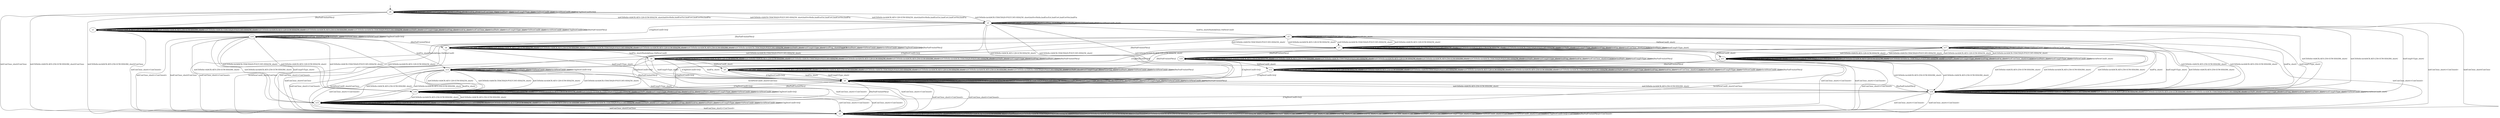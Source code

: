 digraph "../results/kwikModels/kwik-B-sCS-0/learnedModel" {
s0 [label=s0];
s1 [label=s1];
s2 [label=s2];
s3 [label=s3];
s4 [label=s4];
s5 [label=s5];
s6 [label=s6];
s7 [label=s7];
s8 [label=s8];
s9 [label=s9];
s10 [label=s10];
s11 [label=s11];
s12 [label=s12];
s13 [label=s13];
s14 [label=s14];
s15 [label=s15];
s16 [label=s16];
s17 [label=s17];
s18 [label=s18];
s0 -> s0  [label="initPing_short/PingACK "];
s0 -> s3  [label="initConClose_short/ConClose "];
s0 -> s2  [label="initCltHello-vldACK:AES-128-GCM-SHA256_short/initSvrHello,hndEncExt,hndCert,hndCertVer,hndFin "];
s0 -> s3  [label="initCltHello-vldACK:AES-256-GCM-SHA384_short/ConClose "];
s0 -> s2  [label="initCltHello-vldACK:CHACHA20-POLY1305-SHA256_short/initSvrHello,hndEncExt,hndCert,hndCertVer,hndFin "];
s0 -> s2  [label="initCltHello-invldACK:AES-128-GCM-SHA256_short/initSvrHello,hndEncExt,hndCert,hndCertVer,hndFin "];
s0 -> s3  [label="initCltHello-invldACK:AES-256-GCM-SHA384_short/ConClose "];
s0 -> s2  [label="initCltHello-invldACK:CHACHA20-POLY1305-SHA256_short/initSvrHello,hndEncExt,hndCert,hndCertVer,hndFin "];
s0 -> s0  [label="initNoFr_short/ "];
s0 -> s0  [label="initUnxpFrType_short/ "];
s0 -> s0  [label="hndPing_short/ "];
s0 -> s0  [label="hndFin_short/ "];
s0 -> s0  [label="hndConClose_short/ "];
s0 -> s0  [label="hndNoFr_short/ "];
s0 -> s0  [label="hndUnxpFrType_short/ "];
s0 -> s0  [label="VldNewConID_short/ "];
s0 -> s0  [label="InvldNewConID_short/ "];
s0 -> s0  [label="[ChgDestConID-Ori]/ "];
s0 -> s1  [label="[RmPadFrmInitPkts]/ "];
s1 -> s1  [label="initPing_short/ "];
s1 -> s3  [label="initConClose_short/<ConClosed> "];
s1 -> s1  [label="initCltHello-vldACK:AES-128-GCM-SHA256_short/ "];
s1 -> s1  [label="initCltHello-vldACK:AES-256-GCM-SHA384_short/ "];
s1 -> s1  [label="initCltHello-vldACK:CHACHA20-POLY1305-SHA256_short/ "];
s1 -> s1  [label="initCltHello-invldACK:AES-128-GCM-SHA256_short/ "];
s1 -> s1  [label="initCltHello-invldACK:AES-256-GCM-SHA384_short/ "];
s1 -> s1  [label="initCltHello-invldACK:CHACHA20-POLY1305-SHA256_short/ "];
s1 -> s1  [label="initNoFr_short/ "];
s1 -> s1  [label="initUnxpFrType_short/ "];
s1 -> s1  [label="hndPing_short/ "];
s1 -> s1  [label="hndFin_short/ "];
s1 -> s1  [label="hndConClose_short/ "];
s1 -> s1  [label="hndNoFr_short/ "];
s1 -> s1  [label="hndUnxpFrType_short/ "];
s1 -> s1  [label="VldNewConID_short/ "];
s1 -> s1  [label="InvldNewConID_short/ "];
s1 -> s1  [label="[ChgDestConID-Ori]/ "];
s1 -> s1  [label="[RmPadFrmInitPkts]/ "];
s2 -> s2  [label="initPing_short/ "];
s2 -> s3  [label="initConClose_short/<ConClosed> "];
s2 -> s6  [label="initCltHello-vldACK:AES-128-GCM-SHA256_short/ "];
s2 -> s18  [label="initCltHello-vldACK:AES-256-GCM-SHA384_short/ "];
s2 -> s6  [label="initCltHello-vldACK:CHACHA20-POLY1305-SHA256_short/ "];
s2 -> s6  [label="initCltHello-invldACK:AES-128-GCM-SHA256_short/ "];
s2 -> s18  [label="initCltHello-invldACK:AES-256-GCM-SHA384_short/ "];
s2 -> s6  [label="initCltHello-invldACK:CHACHA20-POLY1305-SHA256_short/ "];
s2 -> s2  [label="initNoFr_short/ "];
s2 -> s2  [label="initUnxpFrType_short/ "];
s2 -> s2  [label="hndPing_short/PingACK "];
s2 -> s5  [label="hndFin_short/HndshkDone,VldNewConID "];
s2 -> s3  [label="hndConClose_short/ConClose "];
s2 -> s2  [label="hndNoFr_short/ "];
s2 -> s18  [label="hndUnxpFrType_short/ "];
s2 -> s2  [label="VldNewConID_short/ "];
s2 -> s2  [label="InvldNewConID_short/ "];
s2 -> s14  [label="[ChgDestConID-Ori]/ "];
s2 -> s4  [label="[RmPadFrmInitPkts]/ "];
s3 -> s3  [label="initPing_short/<ConClosed> "];
s3 -> s3  [label="initConClose_short/<ConClosed> "];
s3 -> s3  [label="initCltHello-vldACK:AES-128-GCM-SHA256_short/<ConClosed> "];
s3 -> s3  [label="initCltHello-vldACK:AES-256-GCM-SHA384_short/<ConClosed> "];
s3 -> s3  [label="initCltHello-vldACK:CHACHA20-POLY1305-SHA256_short/<ConClosed> "];
s3 -> s3  [label="initCltHello-invldACK:AES-128-GCM-SHA256_short/<ConClosed> "];
s3 -> s3  [label="initCltHello-invldACK:AES-256-GCM-SHA384_short/<ConClosed> "];
s3 -> s3  [label="initCltHello-invldACK:CHACHA20-POLY1305-SHA256_short/<ConClosed> "];
s3 -> s3  [label="initNoFr_short/<ConClosed> "];
s3 -> s3  [label="initUnxpFrType_short/<ConClosed> "];
s3 -> s3  [label="hndPing_short/<ConClosed> "];
s3 -> s3  [label="hndFin_short/<ConClosed> "];
s3 -> s3  [label="hndConClose_short/<ConClosed> "];
s3 -> s3  [label="hndNoFr_short/<ConClosed> "];
s3 -> s3  [label="hndUnxpFrType_short/<ConClosed> "];
s3 -> s3  [label="VldNewConID_short/<ConClosed> "];
s3 -> s3  [label="InvldNewConID_short/<ConClosed> "];
s3 -> s3  [label="[ChgDestConID-Ori]/<ConClosed> "];
s3 -> s3  [label="[RmPadFrmInitPkts]/<ConClosed> "];
s4 -> s4  [label="initPing_short/ "];
s4 -> s4  [label="initConClose_short/<ConAct> "];
s4 -> s4  [label="initCltHello-vldACK:AES-128-GCM-SHA256_short/ "];
s4 -> s4  [label="initCltHello-vldACK:AES-256-GCM-SHA384_short/ "];
s4 -> s4  [label="initCltHello-vldACK:CHACHA20-POLY1305-SHA256_short/ "];
s4 -> s4  [label="initCltHello-invldACK:AES-128-GCM-SHA256_short/ "];
s4 -> s4  [label="initCltHello-invldACK:AES-256-GCM-SHA384_short/ "];
s4 -> s4  [label="initCltHello-invldACK:CHACHA20-POLY1305-SHA256_short/ "];
s4 -> s4  [label="initNoFr_short/ "];
s4 -> s4  [label="initUnxpFrType_short/ "];
s4 -> s4  [label="hndPing_short/PingACK "];
s4 -> s8  [label="hndFin_short/HndshkDone,VldNewConID "];
s4 -> s3  [label="hndConClose_short/ConClose "];
s4 -> s4  [label="hndNoFr_short/ "];
s4 -> s6  [label="hndUnxpFrType_short/ "];
s4 -> s4  [label="VldNewConID_short/ "];
s4 -> s4  [label="InvldNewConID_short/ "];
s4 -> s4  [label="[ChgDestConID-Ori]/ "];
s4 -> s4  [label="[RmPadFrmInitPkts]/ "];
s5 -> s5  [label="initPing_short/ "];
s5 -> s3  [label="initConClose_short/<ConClosed> "];
s5 -> s7  [label="initCltHello-vldACK:AES-128-GCM-SHA256_short/ "];
s5 -> s18  [label="initCltHello-vldACK:AES-256-GCM-SHA384_short/ "];
s5 -> s7  [label="initCltHello-vldACK:CHACHA20-POLY1305-SHA256_short/ "];
s5 -> s7  [label="initCltHello-invldACK:AES-128-GCM-SHA256_short/ "];
s5 -> s18  [label="initCltHello-invldACK:AES-256-GCM-SHA384_short/ "];
s5 -> s7  [label="initCltHello-invldACK:CHACHA20-POLY1305-SHA256_short/ "];
s5 -> s5  [label="initNoFr_short/ "];
s5 -> s5  [label="initUnxpFrType_short/ "];
s5 -> s5  [label="hndPing_short/ "];
s5 -> s18  [label="hndFin_short/ "];
s5 -> s3  [label="hndConClose_short/<ConClosed> "];
s5 -> s5  [label="hndNoFr_short/ "];
s5 -> s18  [label="hndUnxpFrType_short/ "];
s5 -> s17  [label="VldNewConID_short/ "];
s5 -> s3  [label="InvldNewConID_short/ConClose "];
s5 -> s13  [label="[ChgDestConID-Ori]/ "];
s5 -> s8  [label="[RmPadFrmInitPkts]/ "];
s6 -> s6  [label="initPing_short/ "];
s6 -> s3  [label="initConClose_short/<ConClosed> "];
s6 -> s6  [label="initCltHello-vldACK:AES-128-GCM-SHA256_short/ "];
s6 -> s18  [label="initCltHello-vldACK:AES-256-GCM-SHA384_short/ "];
s6 -> s6  [label="initCltHello-vldACK:CHACHA20-POLY1305-SHA256_short/ "];
s6 -> s6  [label="initCltHello-invldACK:AES-128-GCM-SHA256_short/ "];
s6 -> s18  [label="initCltHello-invldACK:AES-256-GCM-SHA384_short/ "];
s6 -> s6  [label="initCltHello-invldACK:CHACHA20-POLY1305-SHA256_short/ "];
s6 -> s6  [label="initNoFr_short/ "];
s6 -> s6  [label="initUnxpFrType_short/ "];
s6 -> s6  [label="hndPing_short/ "];
s6 -> s6  [label="hndFin_short/ "];
s6 -> s3  [label="hndConClose_short/<ConClosed> "];
s6 -> s6  [label="hndNoFr_short/ "];
s6 -> s6  [label="hndUnxpFrType_short/ "];
s6 -> s6  [label="VldNewConID_short/ "];
s6 -> s6  [label="InvldNewConID_short/ "];
s6 -> s16  [label="[ChgDestConID-Ori]/ "];
s6 -> s6  [label="[RmPadFrmInitPkts]/ "];
s7 -> s7  [label="initPing_short/ "];
s7 -> s3  [label="initConClose_short/<ConClosed> "];
s7 -> s7  [label="initCltHello-vldACK:AES-128-GCM-SHA256_short/ "];
s7 -> s18  [label="initCltHello-vldACK:AES-256-GCM-SHA384_short/ "];
s7 -> s7  [label="initCltHello-vldACK:CHACHA20-POLY1305-SHA256_short/ "];
s7 -> s7  [label="initCltHello-invldACK:AES-128-GCM-SHA256_short/ "];
s7 -> s18  [label="initCltHello-invldACK:AES-256-GCM-SHA384_short/ "];
s7 -> s7  [label="initCltHello-invldACK:CHACHA20-POLY1305-SHA256_short/ "];
s7 -> s7  [label="initNoFr_short/ "];
s7 -> s7  [label="initUnxpFrType_short/ "];
s7 -> s7  [label="hndPing_short/ "];
s7 -> s7  [label="hndFin_short/ "];
s7 -> s7  [label="hndConClose_short/<ConAct> "];
s7 -> s7  [label="hndNoFr_short/ "];
s7 -> s7  [label="hndUnxpFrType_short/ "];
s7 -> s11  [label="VldNewConID_short/ "];
s7 -> s3  [label="InvldNewConID_short/ConClose "];
s7 -> s16  [label="[ChgDestConID-Ori]/ "];
s7 -> s10  [label="[RmPadFrmInitPkts]/ "];
s8 -> s8  [label="initPing_short/ "];
s8 -> s8  [label="initConClose_short/<ConAct> "];
s8 -> s8  [label="initCltHello-vldACK:AES-128-GCM-SHA256_short/ "];
s8 -> s8  [label="initCltHello-vldACK:AES-256-GCM-SHA384_short/ "];
s8 -> s8  [label="initCltHello-vldACK:CHACHA20-POLY1305-SHA256_short/ "];
s8 -> s8  [label="initCltHello-invldACK:AES-128-GCM-SHA256_short/ "];
s8 -> s8  [label="initCltHello-invldACK:AES-256-GCM-SHA384_short/ "];
s8 -> s8  [label="initCltHello-invldACK:CHACHA20-POLY1305-SHA256_short/ "];
s8 -> s8  [label="initNoFr_short/ "];
s8 -> s8  [label="initUnxpFrType_short/ "];
s8 -> s8  [label="hndPing_short/ "];
s8 -> s6  [label="hndFin_short/ "];
s8 -> s3  [label="hndConClose_short/<ConClosed> "];
s8 -> s8  [label="hndNoFr_short/ "];
s8 -> s6  [label="hndUnxpFrType_short/ "];
s8 -> s9  [label="VldNewConID_short/ "];
s8 -> s3  [label="InvldNewConID_short/ConClose "];
s8 -> s6  [label="[ChgDestConID-Ori]/ "];
s8 -> s8  [label="[RmPadFrmInitPkts]/ "];
s9 -> s9  [label="initPing_short/ "];
s9 -> s9  [label="initConClose_short/<ConAct> "];
s9 -> s9  [label="initCltHello-vldACK:AES-128-GCM-SHA256_short/ "];
s9 -> s9  [label="initCltHello-vldACK:AES-256-GCM-SHA384_short/ "];
s9 -> s9  [label="initCltHello-vldACK:CHACHA20-POLY1305-SHA256_short/ "];
s9 -> s9  [label="initCltHello-invldACK:AES-128-GCM-SHA256_short/ "];
s9 -> s9  [label="initCltHello-invldACK:AES-256-GCM-SHA384_short/ "];
s9 -> s9  [label="initCltHello-invldACK:CHACHA20-POLY1305-SHA256_short/ "];
s9 -> s9  [label="initNoFr_short/ "];
s9 -> s9  [label="initUnxpFrType_short/ "];
s9 -> s9  [label="hndPing_short/ "];
s9 -> s6  [label="hndFin_short/ "];
s9 -> s3  [label="hndConClose_short/<ConClosed> "];
s9 -> s9  [label="hndNoFr_short/ "];
s9 -> s6  [label="hndUnxpFrType_short/ "];
s9 -> s9  [label="VldNewConID_short/ "];
s9 -> s9  [label="InvldNewConID_short/ "];
s9 -> s6  [label="[ChgDestConID-Ori]/ "];
s9 -> s9  [label="[RmPadFrmInitPkts]/ "];
s10 -> s10  [label="initPing_short/ "];
s10 -> s10  [label="initConClose_short/<ConAct> "];
s10 -> s10  [label="initCltHello-vldACK:AES-128-GCM-SHA256_short/ "];
s10 -> s10  [label="initCltHello-vldACK:AES-256-GCM-SHA384_short/ "];
s10 -> s10  [label="initCltHello-vldACK:CHACHA20-POLY1305-SHA256_short/ "];
s10 -> s10  [label="initCltHello-invldACK:AES-128-GCM-SHA256_short/ "];
s10 -> s10  [label="initCltHello-invldACK:AES-256-GCM-SHA384_short/ "];
s10 -> s10  [label="initCltHello-invldACK:CHACHA20-POLY1305-SHA256_short/ "];
s10 -> s10  [label="initNoFr_short/ "];
s10 -> s10  [label="initUnxpFrType_short/ "];
s10 -> s10  [label="hndPing_short/ "];
s10 -> s10  [label="hndFin_short/ "];
s10 -> s10  [label="hndConClose_short/<ConAct> "];
s10 -> s10  [label="hndNoFr_short/ "];
s10 -> s10  [label="hndUnxpFrType_short/ "];
s10 -> s12  [label="VldNewConID_short/ "];
s10 -> s3  [label="InvldNewConID_short/ConClose "];
s10 -> s6  [label="[ChgDestConID-Ori]/ "];
s10 -> s10  [label="[RmPadFrmInitPkts]/ "];
s11 -> s11  [label="initPing_short/ "];
s11 -> s3  [label="initConClose_short/<ConClosed> "];
s11 -> s11  [label="initCltHello-vldACK:AES-128-GCM-SHA256_short/ "];
s11 -> s18  [label="initCltHello-vldACK:AES-256-GCM-SHA384_short/ "];
s11 -> s11  [label="initCltHello-vldACK:CHACHA20-POLY1305-SHA256_short/ "];
s11 -> s11  [label="initCltHello-invldACK:AES-128-GCM-SHA256_short/ "];
s11 -> s18  [label="initCltHello-invldACK:AES-256-GCM-SHA384_short/ "];
s11 -> s11  [label="initCltHello-invldACK:CHACHA20-POLY1305-SHA256_short/ "];
s11 -> s11  [label="initNoFr_short/ "];
s11 -> s11  [label="initUnxpFrType_short/ "];
s11 -> s11  [label="hndPing_short/ "];
s11 -> s11  [label="hndFin_short/ "];
s11 -> s11  [label="hndConClose_short/<ConAct> "];
s11 -> s11  [label="hndNoFr_short/ "];
s11 -> s11  [label="hndUnxpFrType_short/ "];
s11 -> s11  [label="VldNewConID_short/ "];
s11 -> s11  [label="InvldNewConID_short/ "];
s11 -> s16  [label="[ChgDestConID-Ori]/ "];
s11 -> s12  [label="[RmPadFrmInitPkts]/ "];
s12 -> s12  [label="initPing_short/ "];
s12 -> s12  [label="initConClose_short/<ConAct> "];
s12 -> s12  [label="initCltHello-vldACK:AES-128-GCM-SHA256_short/ "];
s12 -> s12  [label="initCltHello-vldACK:AES-256-GCM-SHA384_short/ "];
s12 -> s12  [label="initCltHello-vldACK:CHACHA20-POLY1305-SHA256_short/ "];
s12 -> s12  [label="initCltHello-invldACK:AES-128-GCM-SHA256_short/ "];
s12 -> s12  [label="initCltHello-invldACK:AES-256-GCM-SHA384_short/ "];
s12 -> s12  [label="initCltHello-invldACK:CHACHA20-POLY1305-SHA256_short/ "];
s12 -> s12  [label="initNoFr_short/ "];
s12 -> s12  [label="initUnxpFrType_short/ "];
s12 -> s12  [label="hndPing_short/ "];
s12 -> s12  [label="hndFin_short/ "];
s12 -> s12  [label="hndConClose_short/<ConAct> "];
s12 -> s12  [label="hndNoFr_short/ "];
s12 -> s12  [label="hndUnxpFrType_short/ "];
s12 -> s12  [label="VldNewConID_short/ "];
s12 -> s12  [label="InvldNewConID_short/ "];
s12 -> s6  [label="[ChgDestConID-Ori]/ "];
s12 -> s12  [label="[RmPadFrmInitPkts]/ "];
s13 -> s13  [label="initPing_short/ "];
s13 -> s3  [label="initConClose_short/<ConClosed> "];
s13 -> s16  [label="initCltHello-vldACK:AES-128-GCM-SHA256_short/ "];
s13 -> s15  [label="initCltHello-vldACK:AES-256-GCM-SHA384_short/ "];
s13 -> s16  [label="initCltHello-vldACK:CHACHA20-POLY1305-SHA256_short/ "];
s13 -> s16  [label="initCltHello-invldACK:AES-128-GCM-SHA256_short/ "];
s13 -> s15  [label="initCltHello-invldACK:AES-256-GCM-SHA384_short/ "];
s13 -> s16  [label="initCltHello-invldACK:CHACHA20-POLY1305-SHA256_short/ "];
s13 -> s13  [label="initNoFr_short/ "];
s13 -> s13  [label="initUnxpFrType_short/ "];
s13 -> s13  [label="hndPing_short/ "];
s13 -> s15  [label="hndFin_short/ "];
s13 -> s3  [label="hndConClose_short/<ConClosed> "];
s13 -> s13  [label="hndNoFr_short/ "];
s13 -> s15  [label="hndUnxpFrType_short/ "];
s13 -> s13  [label="VldNewConID_short/ "];
s13 -> s13  [label="InvldNewConID_short/ "];
s13 -> s13  [label="[ChgDestConID-Ori]/ "];
s13 -> s6  [label="[RmPadFrmInitPkts]/ "];
s14 -> s14  [label="initPing_short/ "];
s14 -> s3  [label="initConClose_short/<ConClosed> "];
s14 -> s16  [label="initCltHello-vldACK:AES-128-GCM-SHA256_short/ "];
s14 -> s15  [label="initCltHello-vldACK:AES-256-GCM-SHA384_short/ "];
s14 -> s16  [label="initCltHello-vldACK:CHACHA20-POLY1305-SHA256_short/ "];
s14 -> s16  [label="initCltHello-invldACK:AES-128-GCM-SHA256_short/ "];
s14 -> s15  [label="initCltHello-invldACK:AES-256-GCM-SHA384_short/ "];
s14 -> s16  [label="initCltHello-invldACK:CHACHA20-POLY1305-SHA256_short/ "];
s14 -> s14  [label="initNoFr_short/ "];
s14 -> s14  [label="initUnxpFrType_short/ "];
s14 -> s14  [label="hndPing_short/PingACK "];
s14 -> s13  [label="hndFin_short/HndshkDone,VldNewConID "];
s14 -> s3  [label="hndConClose_short/ConClose "];
s14 -> s14  [label="hndNoFr_short/ "];
s14 -> s15  [label="hndUnxpFrType_short/ "];
s14 -> s14  [label="VldNewConID_short/ "];
s14 -> s14  [label="InvldNewConID_short/ "];
s14 -> s14  [label="[ChgDestConID-Ori]/ "];
s14 -> s4  [label="[RmPadFrmInitPkts]/ "];
s15 -> s15  [label="initPing_short/PingACK "];
s15 -> s3  [label="initConClose_short/ConClose "];
s15 -> s15  [label="initCltHello-vldACK:AES-128-GCM-SHA256_short/ "];
s15 -> s15  [label="initCltHello-vldACK:AES-256-GCM-SHA384_short/ "];
s15 -> s15  [label="initCltHello-vldACK:CHACHA20-POLY1305-SHA256_short/ "];
s15 -> s15  [label="initCltHello-invldACK:AES-128-GCM-SHA256_short/ "];
s15 -> s15  [label="initCltHello-invldACK:AES-256-GCM-SHA384_short/ "];
s15 -> s15  [label="initCltHello-invldACK:CHACHA20-POLY1305-SHA256_short/ "];
s15 -> s15  [label="initNoFr_short/ "];
s15 -> s15  [label="initUnxpFrType_short/ "];
s15 -> s15  [label="hndPing_short/ "];
s15 -> s15  [label="hndFin_short/ "];
s15 -> s3  [label="hndConClose_short/<ConClosed> "];
s15 -> s15  [label="hndNoFr_short/ "];
s15 -> s15  [label="hndUnxpFrType_short/ "];
s15 -> s15  [label="VldNewConID_short/ "];
s15 -> s15  [label="InvldNewConID_short/ "];
s15 -> s15  [label="[ChgDestConID-Ori]/ "];
s15 -> s6  [label="[RmPadFrmInitPkts]/ "];
s16 -> s16  [label="initPing_short/ "];
s16 -> s3  [label="initConClose_short/<ConClosed> "];
s16 -> s16  [label="initCltHello-vldACK:AES-128-GCM-SHA256_short/ "];
s16 -> s15  [label="initCltHello-vldACK:AES-256-GCM-SHA384_short/ "];
s16 -> s16  [label="initCltHello-vldACK:CHACHA20-POLY1305-SHA256_short/ "];
s16 -> s16  [label="initCltHello-invldACK:AES-128-GCM-SHA256_short/ "];
s16 -> s15  [label="initCltHello-invldACK:AES-256-GCM-SHA384_short/ "];
s16 -> s16  [label="initCltHello-invldACK:CHACHA20-POLY1305-SHA256_short/ "];
s16 -> s16  [label="initNoFr_short/ "];
s16 -> s16  [label="initUnxpFrType_short/ "];
s16 -> s16  [label="hndPing_short/ "];
s16 -> s16  [label="hndFin_short/ "];
s16 -> s3  [label="hndConClose_short/<ConClosed> "];
s16 -> s16  [label="hndNoFr_short/ "];
s16 -> s16  [label="hndUnxpFrType_short/ "];
s16 -> s16  [label="VldNewConID_short/ "];
s16 -> s16  [label="InvldNewConID_short/ "];
s16 -> s16  [label="[ChgDestConID-Ori]/ "];
s16 -> s6  [label="[RmPadFrmInitPkts]/ "];
s17 -> s17  [label="initPing_short/ "];
s17 -> s3  [label="initConClose_short/<ConClosed> "];
s17 -> s11  [label="initCltHello-vldACK:AES-128-GCM-SHA256_short/ "];
s17 -> s18  [label="initCltHello-vldACK:AES-256-GCM-SHA384_short/ "];
s17 -> s11  [label="initCltHello-vldACK:CHACHA20-POLY1305-SHA256_short/ "];
s17 -> s11  [label="initCltHello-invldACK:AES-128-GCM-SHA256_short/ "];
s17 -> s18  [label="initCltHello-invldACK:AES-256-GCM-SHA384_short/ "];
s17 -> s11  [label="initCltHello-invldACK:CHACHA20-POLY1305-SHA256_short/ "];
s17 -> s17  [label="initNoFr_short/ "];
s17 -> s17  [label="initUnxpFrType_short/ "];
s17 -> s17  [label="hndPing_short/ "];
s17 -> s18  [label="hndFin_short/ "];
s17 -> s3  [label="hndConClose_short/<ConClosed> "];
s17 -> s17  [label="hndNoFr_short/ "];
s17 -> s18  [label="hndUnxpFrType_short/ "];
s17 -> s17  [label="VldNewConID_short/ "];
s17 -> s17  [label="InvldNewConID_short/ "];
s17 -> s13  [label="[ChgDestConID-Ori]/ "];
s17 -> s9  [label="[RmPadFrmInitPkts]/ "];
s18 -> s18  [label="initPing_short/ "];
s18 -> s3  [label="initConClose_short/<ConClosed> "];
s18 -> s18  [label="initCltHello-vldACK:AES-128-GCM-SHA256_short/ "];
s18 -> s18  [label="initCltHello-vldACK:AES-256-GCM-SHA384_short/ "];
s18 -> s18  [label="initCltHello-vldACK:CHACHA20-POLY1305-SHA256_short/ "];
s18 -> s18  [label="initCltHello-invldACK:AES-128-GCM-SHA256_short/ "];
s18 -> s18  [label="initCltHello-invldACK:AES-256-GCM-SHA384_short/ "];
s18 -> s18  [label="initCltHello-invldACK:CHACHA20-POLY1305-SHA256_short/ "];
s18 -> s18  [label="initNoFr_short/ "];
s18 -> s18  [label="initUnxpFrType_short/ "];
s18 -> s18  [label="hndPing_short/ "];
s18 -> s18  [label="hndFin_short/ "];
s18 -> s3  [label="hndConClose_short/<ConClosed> "];
s18 -> s18  [label="hndNoFr_short/ "];
s18 -> s18  [label="hndUnxpFrType_short/ "];
s18 -> s18  [label="VldNewConID_short/ "];
s18 -> s18  [label="InvldNewConID_short/ "];
s18 -> s15  [label="[ChgDestConID-Ori]/ "];
s18 -> s6  [label="[RmPadFrmInitPkts]/ "];
__start0 [label="", shape=none];
__start0 -> s0  [label=""];
}
